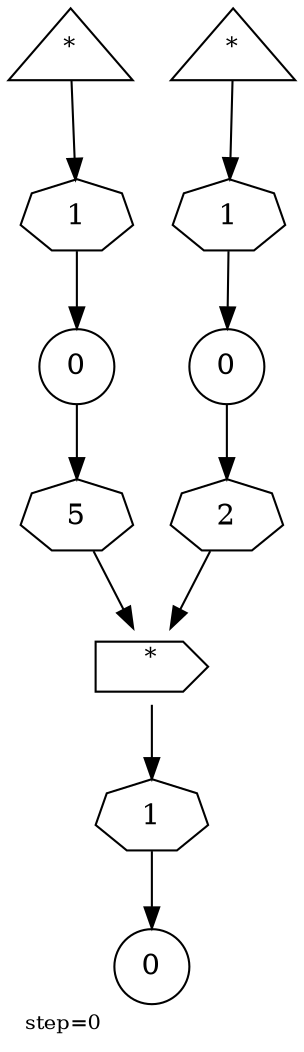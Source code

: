 digraph {
  graph  [labelloc=bottom,labeljust=left,fontsize="10",label="step=0"];
  "156" [shape=triangle,peripheries="1",label=<<SUP>*</SUP>>,labelfontcolor=black,color=black];
  "157" [shape=circle,peripheries="1",label=<0>,labelfontcolor=black,color=black];
  "159" [shape=cds,peripheries="1",label=<<SUP>*</SUP>>,labelfontcolor=black,color=black];
  "161" [shape=circle,peripheries="1",label=<0>,labelfontcolor=black,color=black];
  "163" [shape=triangle,peripheries="1",label=<<SUP>*</SUP>>,labelfontcolor=black,color=black];
  "164" [shape=circle,peripheries="1",label=<0>,labelfontcolor=black,color=black];
  "158" [label=<1>,peripheries="1",color=black,shape=septagon];
  "156" -> "158" [color=black];
  "158" -> "157" [color=black];
  "160" [label=<5>,peripheries="1",color=black,shape=septagon];
  "157" -> "160" [color=black];
  "160" -> "159" [color=black];
  "162" [label=<1>,peripheries="1",color=black,shape=septagon];
  "159" -> "162" [color=black];
  "162" -> "161" [color=black];
  "165" [label=<1>,peripheries="1",color=black,shape=septagon];
  "163" -> "165" [color=black];
  "165" -> "164" [color=black];
  "166" [label=<2>,peripheries="1",color=black,shape=septagon];
  "164" -> "166" [color=black];
  "166" -> "159" [color=black];
}